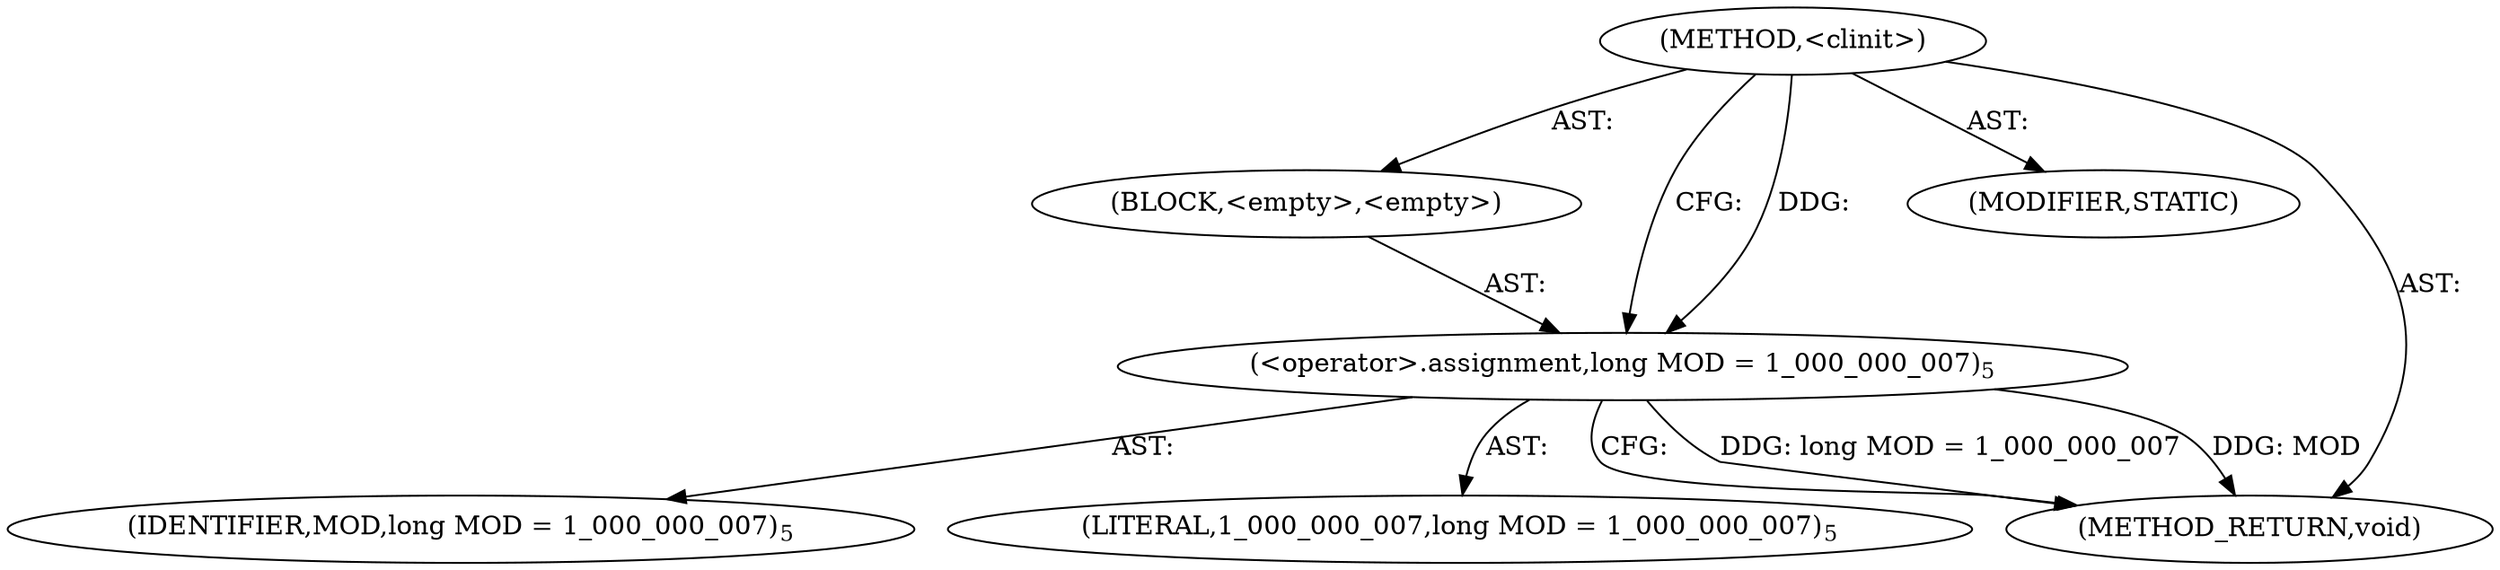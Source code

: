 digraph "&lt;clinit&gt;" {  
"221" [label = <(METHOD,&lt;clinit&gt;)> ]
"222" [label = <(BLOCK,&lt;empty&gt;,&lt;empty&gt;)> ]
"223" [label = <(&lt;operator&gt;.assignment,long MOD = 1_000_000_007)<SUB>5</SUB>> ]
"224" [label = <(IDENTIFIER,MOD,long MOD = 1_000_000_007)<SUB>5</SUB>> ]
"225" [label = <(LITERAL,1_000_000_007,long MOD = 1_000_000_007)<SUB>5</SUB>> ]
"226" [label = <(MODIFIER,STATIC)> ]
"227" [label = <(METHOD_RETURN,void)> ]
  "221" -> "222"  [ label = "AST: "] 
  "221" -> "226"  [ label = "AST: "] 
  "221" -> "227"  [ label = "AST: "] 
  "222" -> "223"  [ label = "AST: "] 
  "223" -> "224"  [ label = "AST: "] 
  "223" -> "225"  [ label = "AST: "] 
  "223" -> "227"  [ label = "CFG: "] 
  "221" -> "223"  [ label = "CFG: "] 
  "223" -> "227"  [ label = "DDG: long MOD = 1_000_000_007"] 
  "223" -> "227"  [ label = "DDG: MOD"] 
  "221" -> "223"  [ label = "DDG: "] 
}
